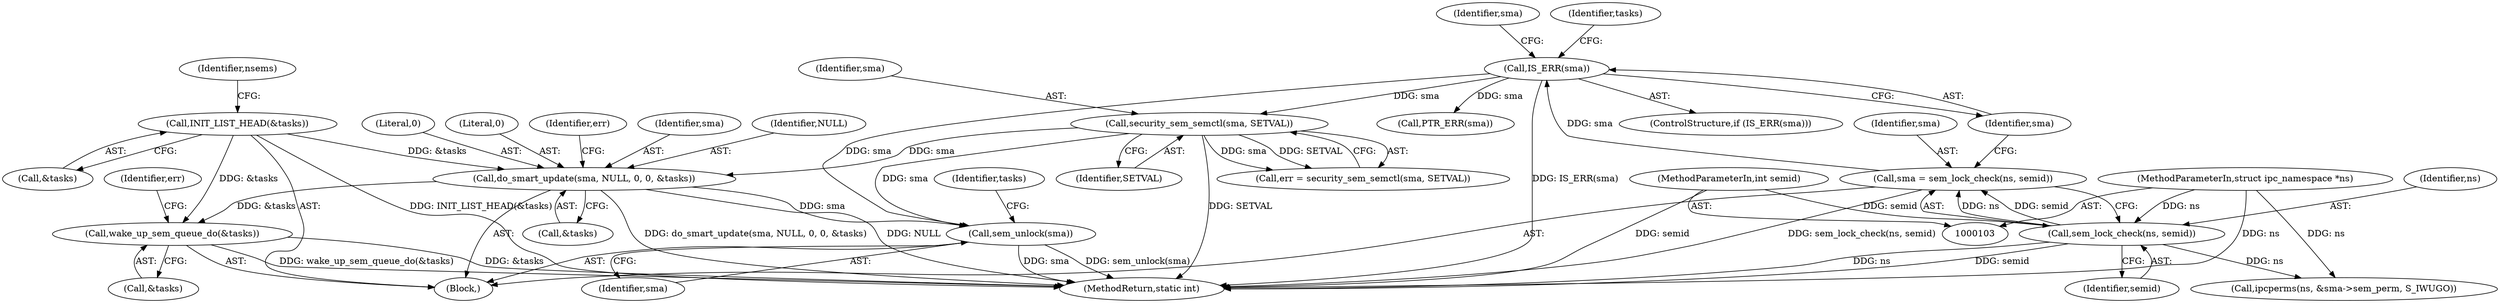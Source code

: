 digraph "1_linux_6062a8dc0517bce23e3c2f7d2fea5e22411269a3_13@API" {
"1000225" [label="(Call,do_smart_update(sma, NULL, 0, 0, &tasks))"];
"1000155" [label="(Call,security_sem_semctl(sma, SETVAL))"];
"1000127" [label="(Call,IS_ERR(sma))"];
"1000121" [label="(Call,sma = sem_lock_check(ns, semid))"];
"1000123" [label="(Call,sem_lock_check(ns, semid))"];
"1000104" [label="(MethodParameterIn,struct ipc_namespace *ns)"];
"1000105" [label="(MethodParameterIn,int semid)"];
"1000132" [label="(Call,INIT_LIST_HEAD(&tasks))"];
"1000236" [label="(Call,sem_unlock(sma))"];
"1000238" [label="(Call,wake_up_sem_queue_do(&tasks))"];
"1000242" [label="(Identifier,err)"];
"1000126" [label="(ControlStructure,if (IS_ERR(sma)))"];
"1000243" [label="(MethodReturn,static int)"];
"1000128" [label="(Identifier,sma)"];
"1000122" [label="(Identifier,sma)"];
"1000130" [label="(Call,PTR_ERR(sma))"];
"1000155" [label="(Call,security_sem_semctl(sma, SETVAL))"];
"1000225" [label="(Call,do_smart_update(sma, NULL, 0, 0, &tasks))"];
"1000157" [label="(Identifier,SETVAL)"];
"1000104" [label="(MethodParameterIn,struct ipc_namespace *ns)"];
"1000156" [label="(Identifier,sma)"];
"1000136" [label="(Identifier,nsems)"];
"1000108" [label="(Block,)"];
"1000230" [label="(Call,&tasks)"];
"1000124" [label="(Identifier,ns)"];
"1000237" [label="(Identifier,sma)"];
"1000153" [label="(Call,err = security_sem_semctl(sma, SETVAL))"];
"1000229" [label="(Literal,0)"];
"1000133" [label="(Call,&tasks)"];
"1000240" [label="(Identifier,tasks)"];
"1000131" [label="(Identifier,sma)"];
"1000125" [label="(Identifier,semid)"];
"1000127" [label="(Call,IS_ERR(sma))"];
"1000228" [label="(Literal,0)"];
"1000233" [label="(Identifier,err)"];
"1000238" [label="(Call,wake_up_sem_queue_do(&tasks))"];
"1000226" [label="(Identifier,sma)"];
"1000134" [label="(Identifier,tasks)"];
"1000132" [label="(Call,INIT_LIST_HEAD(&tasks))"];
"1000145" [label="(Call,ipcperms(ns, &sma->sem_perm, S_IWUGO))"];
"1000105" [label="(MethodParameterIn,int semid)"];
"1000236" [label="(Call,sem_unlock(sma))"];
"1000121" [label="(Call,sma = sem_lock_check(ns, semid))"];
"1000239" [label="(Call,&tasks)"];
"1000123" [label="(Call,sem_lock_check(ns, semid))"];
"1000227" [label="(Identifier,NULL)"];
"1000225" -> "1000108"  [label="AST: "];
"1000225" -> "1000230"  [label="CFG: "];
"1000226" -> "1000225"  [label="AST: "];
"1000227" -> "1000225"  [label="AST: "];
"1000228" -> "1000225"  [label="AST: "];
"1000229" -> "1000225"  [label="AST: "];
"1000230" -> "1000225"  [label="AST: "];
"1000233" -> "1000225"  [label="CFG: "];
"1000225" -> "1000243"  [label="DDG: do_smart_update(sma, NULL, 0, 0, &tasks)"];
"1000225" -> "1000243"  [label="DDG: NULL"];
"1000155" -> "1000225"  [label="DDG: sma"];
"1000132" -> "1000225"  [label="DDG: &tasks"];
"1000225" -> "1000236"  [label="DDG: sma"];
"1000225" -> "1000238"  [label="DDG: &tasks"];
"1000155" -> "1000153"  [label="AST: "];
"1000155" -> "1000157"  [label="CFG: "];
"1000156" -> "1000155"  [label="AST: "];
"1000157" -> "1000155"  [label="AST: "];
"1000153" -> "1000155"  [label="CFG: "];
"1000155" -> "1000243"  [label="DDG: SETVAL"];
"1000155" -> "1000153"  [label="DDG: sma"];
"1000155" -> "1000153"  [label="DDG: SETVAL"];
"1000127" -> "1000155"  [label="DDG: sma"];
"1000155" -> "1000236"  [label="DDG: sma"];
"1000127" -> "1000126"  [label="AST: "];
"1000127" -> "1000128"  [label="CFG: "];
"1000128" -> "1000127"  [label="AST: "];
"1000131" -> "1000127"  [label="CFG: "];
"1000134" -> "1000127"  [label="CFG: "];
"1000127" -> "1000243"  [label="DDG: IS_ERR(sma)"];
"1000121" -> "1000127"  [label="DDG: sma"];
"1000127" -> "1000130"  [label="DDG: sma"];
"1000127" -> "1000236"  [label="DDG: sma"];
"1000121" -> "1000108"  [label="AST: "];
"1000121" -> "1000123"  [label="CFG: "];
"1000122" -> "1000121"  [label="AST: "];
"1000123" -> "1000121"  [label="AST: "];
"1000128" -> "1000121"  [label="CFG: "];
"1000121" -> "1000243"  [label="DDG: sem_lock_check(ns, semid)"];
"1000123" -> "1000121"  [label="DDG: ns"];
"1000123" -> "1000121"  [label="DDG: semid"];
"1000123" -> "1000125"  [label="CFG: "];
"1000124" -> "1000123"  [label="AST: "];
"1000125" -> "1000123"  [label="AST: "];
"1000123" -> "1000243"  [label="DDG: semid"];
"1000123" -> "1000243"  [label="DDG: ns"];
"1000104" -> "1000123"  [label="DDG: ns"];
"1000105" -> "1000123"  [label="DDG: semid"];
"1000123" -> "1000145"  [label="DDG: ns"];
"1000104" -> "1000103"  [label="AST: "];
"1000104" -> "1000243"  [label="DDG: ns"];
"1000104" -> "1000145"  [label="DDG: ns"];
"1000105" -> "1000103"  [label="AST: "];
"1000105" -> "1000243"  [label="DDG: semid"];
"1000132" -> "1000108"  [label="AST: "];
"1000132" -> "1000133"  [label="CFG: "];
"1000133" -> "1000132"  [label="AST: "];
"1000136" -> "1000132"  [label="CFG: "];
"1000132" -> "1000243"  [label="DDG: INIT_LIST_HEAD(&tasks)"];
"1000132" -> "1000238"  [label="DDG: &tasks"];
"1000236" -> "1000108"  [label="AST: "];
"1000236" -> "1000237"  [label="CFG: "];
"1000237" -> "1000236"  [label="AST: "];
"1000240" -> "1000236"  [label="CFG: "];
"1000236" -> "1000243"  [label="DDG: sma"];
"1000236" -> "1000243"  [label="DDG: sem_unlock(sma)"];
"1000238" -> "1000108"  [label="AST: "];
"1000238" -> "1000239"  [label="CFG: "];
"1000239" -> "1000238"  [label="AST: "];
"1000242" -> "1000238"  [label="CFG: "];
"1000238" -> "1000243"  [label="DDG: &tasks"];
"1000238" -> "1000243"  [label="DDG: wake_up_sem_queue_do(&tasks)"];
}
